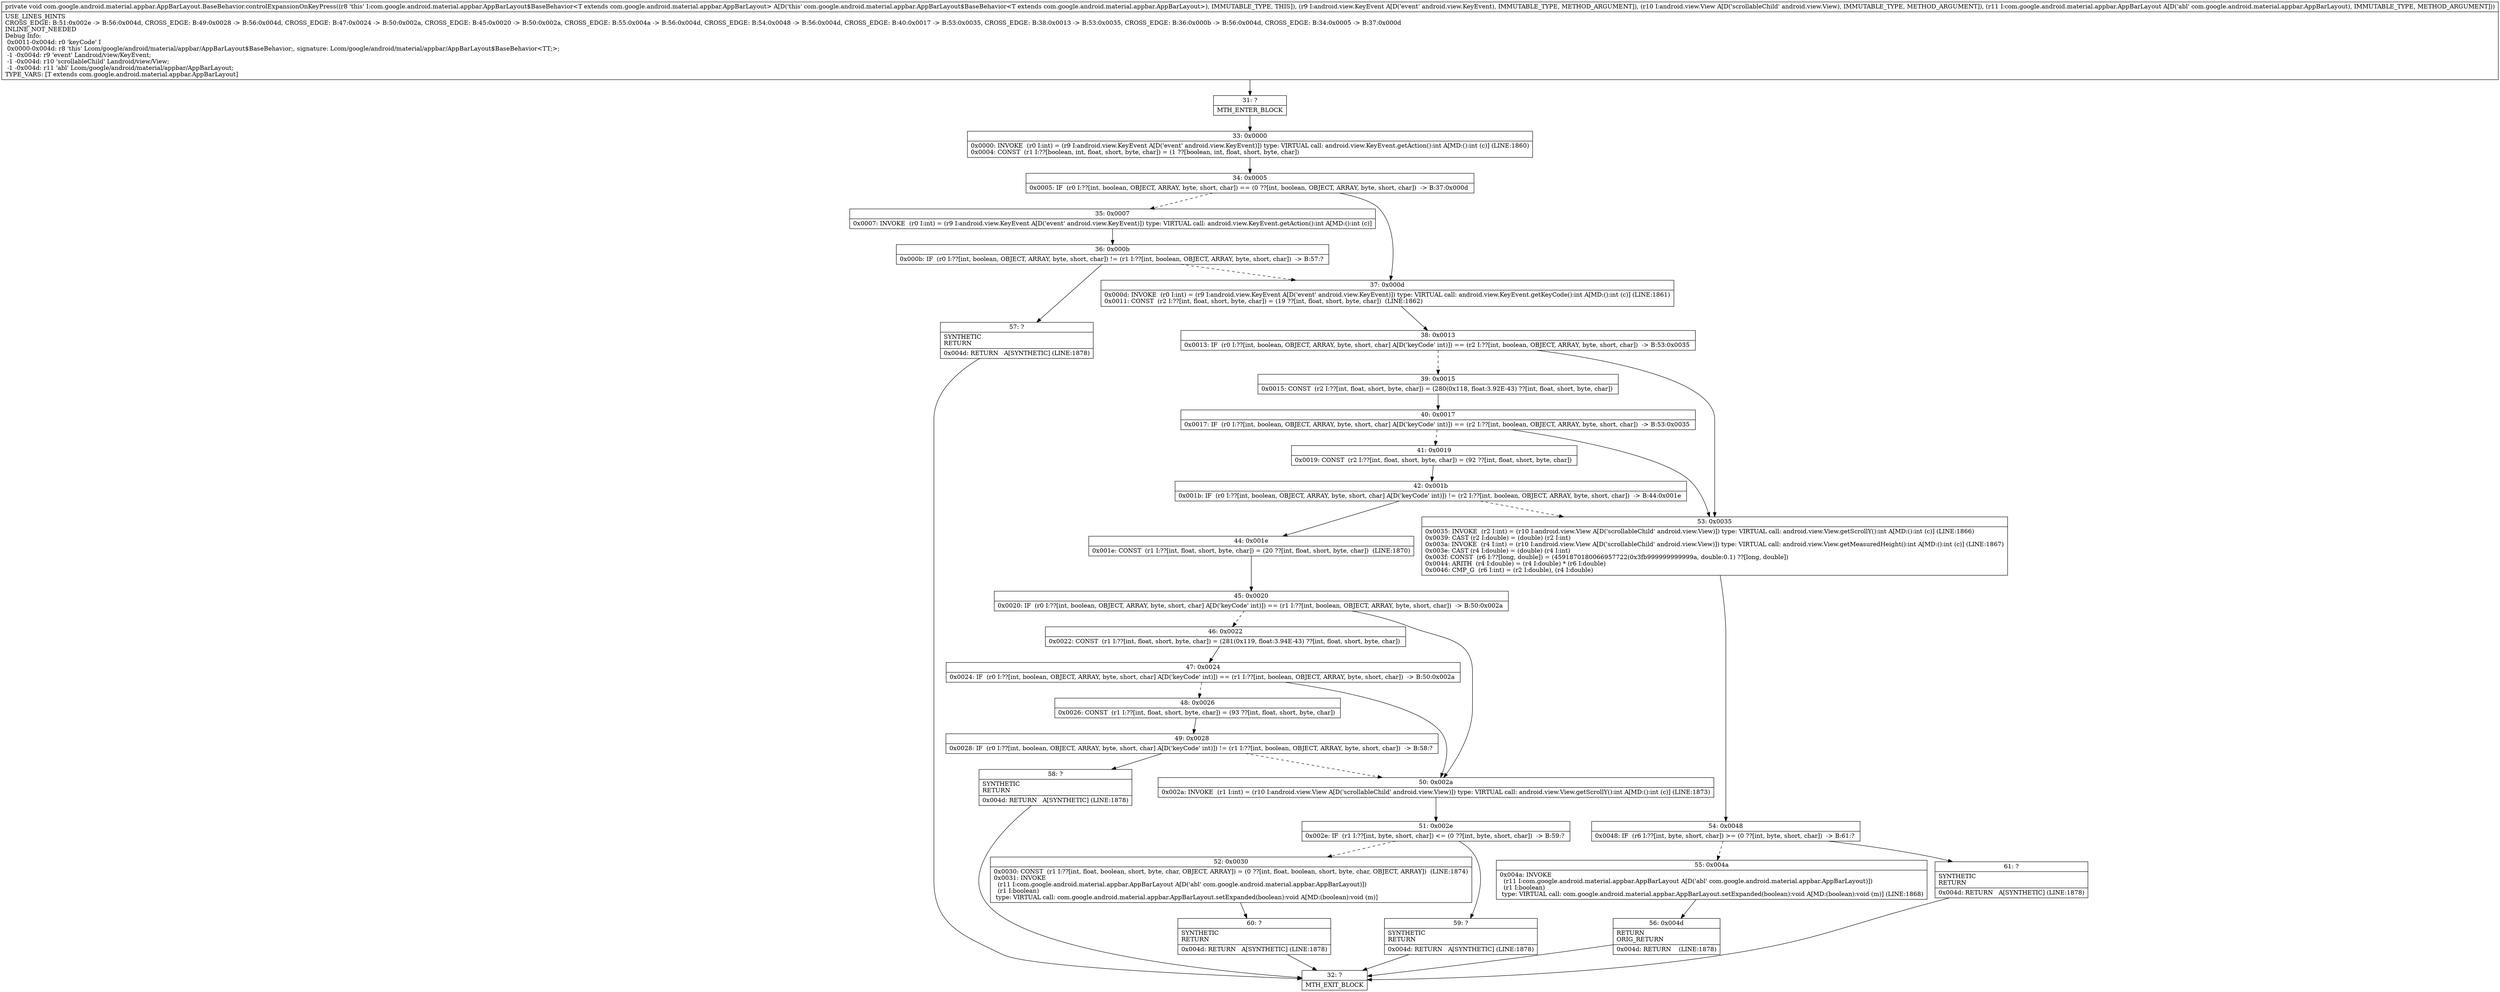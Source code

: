 digraph "CFG forcom.google.android.material.appbar.AppBarLayout.BaseBehavior.controlExpansionOnKeyPress(Landroid\/view\/KeyEvent;Landroid\/view\/View;Lcom\/google\/android\/material\/appbar\/AppBarLayout;)V" {
Node_31 [shape=record,label="{31\:\ ?|MTH_ENTER_BLOCK\l}"];
Node_33 [shape=record,label="{33\:\ 0x0000|0x0000: INVOKE  (r0 I:int) = (r9 I:android.view.KeyEvent A[D('event' android.view.KeyEvent)]) type: VIRTUAL call: android.view.KeyEvent.getAction():int A[MD:():int (c)] (LINE:1860)\l0x0004: CONST  (r1 I:??[boolean, int, float, short, byte, char]) = (1 ??[boolean, int, float, short, byte, char]) \l}"];
Node_34 [shape=record,label="{34\:\ 0x0005|0x0005: IF  (r0 I:??[int, boolean, OBJECT, ARRAY, byte, short, char]) == (0 ??[int, boolean, OBJECT, ARRAY, byte, short, char])  \-\> B:37:0x000d \l}"];
Node_35 [shape=record,label="{35\:\ 0x0007|0x0007: INVOKE  (r0 I:int) = (r9 I:android.view.KeyEvent A[D('event' android.view.KeyEvent)]) type: VIRTUAL call: android.view.KeyEvent.getAction():int A[MD:():int (c)]\l}"];
Node_36 [shape=record,label="{36\:\ 0x000b|0x000b: IF  (r0 I:??[int, boolean, OBJECT, ARRAY, byte, short, char]) != (r1 I:??[int, boolean, OBJECT, ARRAY, byte, short, char])  \-\> B:57:? \l}"];
Node_57 [shape=record,label="{57\:\ ?|SYNTHETIC\lRETURN\l|0x004d: RETURN   A[SYNTHETIC] (LINE:1878)\l}"];
Node_32 [shape=record,label="{32\:\ ?|MTH_EXIT_BLOCK\l}"];
Node_37 [shape=record,label="{37\:\ 0x000d|0x000d: INVOKE  (r0 I:int) = (r9 I:android.view.KeyEvent A[D('event' android.view.KeyEvent)]) type: VIRTUAL call: android.view.KeyEvent.getKeyCode():int A[MD:():int (c)] (LINE:1861)\l0x0011: CONST  (r2 I:??[int, float, short, byte, char]) = (19 ??[int, float, short, byte, char])  (LINE:1862)\l}"];
Node_38 [shape=record,label="{38\:\ 0x0013|0x0013: IF  (r0 I:??[int, boolean, OBJECT, ARRAY, byte, short, char] A[D('keyCode' int)]) == (r2 I:??[int, boolean, OBJECT, ARRAY, byte, short, char])  \-\> B:53:0x0035 \l}"];
Node_39 [shape=record,label="{39\:\ 0x0015|0x0015: CONST  (r2 I:??[int, float, short, byte, char]) = (280(0x118, float:3.92E\-43) ??[int, float, short, byte, char]) \l}"];
Node_40 [shape=record,label="{40\:\ 0x0017|0x0017: IF  (r0 I:??[int, boolean, OBJECT, ARRAY, byte, short, char] A[D('keyCode' int)]) == (r2 I:??[int, boolean, OBJECT, ARRAY, byte, short, char])  \-\> B:53:0x0035 \l}"];
Node_41 [shape=record,label="{41\:\ 0x0019|0x0019: CONST  (r2 I:??[int, float, short, byte, char]) = (92 ??[int, float, short, byte, char]) \l}"];
Node_42 [shape=record,label="{42\:\ 0x001b|0x001b: IF  (r0 I:??[int, boolean, OBJECT, ARRAY, byte, short, char] A[D('keyCode' int)]) != (r2 I:??[int, boolean, OBJECT, ARRAY, byte, short, char])  \-\> B:44:0x001e \l}"];
Node_44 [shape=record,label="{44\:\ 0x001e|0x001e: CONST  (r1 I:??[int, float, short, byte, char]) = (20 ??[int, float, short, byte, char])  (LINE:1870)\l}"];
Node_45 [shape=record,label="{45\:\ 0x0020|0x0020: IF  (r0 I:??[int, boolean, OBJECT, ARRAY, byte, short, char] A[D('keyCode' int)]) == (r1 I:??[int, boolean, OBJECT, ARRAY, byte, short, char])  \-\> B:50:0x002a \l}"];
Node_46 [shape=record,label="{46\:\ 0x0022|0x0022: CONST  (r1 I:??[int, float, short, byte, char]) = (281(0x119, float:3.94E\-43) ??[int, float, short, byte, char]) \l}"];
Node_47 [shape=record,label="{47\:\ 0x0024|0x0024: IF  (r0 I:??[int, boolean, OBJECT, ARRAY, byte, short, char] A[D('keyCode' int)]) == (r1 I:??[int, boolean, OBJECT, ARRAY, byte, short, char])  \-\> B:50:0x002a \l}"];
Node_48 [shape=record,label="{48\:\ 0x0026|0x0026: CONST  (r1 I:??[int, float, short, byte, char]) = (93 ??[int, float, short, byte, char]) \l}"];
Node_49 [shape=record,label="{49\:\ 0x0028|0x0028: IF  (r0 I:??[int, boolean, OBJECT, ARRAY, byte, short, char] A[D('keyCode' int)]) != (r1 I:??[int, boolean, OBJECT, ARRAY, byte, short, char])  \-\> B:58:? \l}"];
Node_58 [shape=record,label="{58\:\ ?|SYNTHETIC\lRETURN\l|0x004d: RETURN   A[SYNTHETIC] (LINE:1878)\l}"];
Node_50 [shape=record,label="{50\:\ 0x002a|0x002a: INVOKE  (r1 I:int) = (r10 I:android.view.View A[D('scrollableChild' android.view.View)]) type: VIRTUAL call: android.view.View.getScrollY():int A[MD:():int (c)] (LINE:1873)\l}"];
Node_51 [shape=record,label="{51\:\ 0x002e|0x002e: IF  (r1 I:??[int, byte, short, char]) \<= (0 ??[int, byte, short, char])  \-\> B:59:? \l}"];
Node_52 [shape=record,label="{52\:\ 0x0030|0x0030: CONST  (r1 I:??[int, float, boolean, short, byte, char, OBJECT, ARRAY]) = (0 ??[int, float, boolean, short, byte, char, OBJECT, ARRAY])  (LINE:1874)\l0x0031: INVOKE  \l  (r11 I:com.google.android.material.appbar.AppBarLayout A[D('abl' com.google.android.material.appbar.AppBarLayout)])\l  (r1 I:boolean)\l type: VIRTUAL call: com.google.android.material.appbar.AppBarLayout.setExpanded(boolean):void A[MD:(boolean):void (m)]\l}"];
Node_60 [shape=record,label="{60\:\ ?|SYNTHETIC\lRETURN\l|0x004d: RETURN   A[SYNTHETIC] (LINE:1878)\l}"];
Node_59 [shape=record,label="{59\:\ ?|SYNTHETIC\lRETURN\l|0x004d: RETURN   A[SYNTHETIC] (LINE:1878)\l}"];
Node_53 [shape=record,label="{53\:\ 0x0035|0x0035: INVOKE  (r2 I:int) = (r10 I:android.view.View A[D('scrollableChild' android.view.View)]) type: VIRTUAL call: android.view.View.getScrollY():int A[MD:():int (c)] (LINE:1866)\l0x0039: CAST (r2 I:double) = (double) (r2 I:int) \l0x003a: INVOKE  (r4 I:int) = (r10 I:android.view.View A[D('scrollableChild' android.view.View)]) type: VIRTUAL call: android.view.View.getMeasuredHeight():int A[MD:():int (c)] (LINE:1867)\l0x003e: CAST (r4 I:double) = (double) (r4 I:int) \l0x003f: CONST  (r6 I:??[long, double]) = (4591870180066957722(0x3fb999999999999a, double:0.1) ??[long, double]) \l0x0044: ARITH  (r4 I:double) = (r4 I:double) * (r6 I:double) \l0x0046: CMP_G  (r6 I:int) = (r2 I:double), (r4 I:double) \l}"];
Node_54 [shape=record,label="{54\:\ 0x0048|0x0048: IF  (r6 I:??[int, byte, short, char]) \>= (0 ??[int, byte, short, char])  \-\> B:61:? \l}"];
Node_55 [shape=record,label="{55\:\ 0x004a|0x004a: INVOKE  \l  (r11 I:com.google.android.material.appbar.AppBarLayout A[D('abl' com.google.android.material.appbar.AppBarLayout)])\l  (r1 I:boolean)\l type: VIRTUAL call: com.google.android.material.appbar.AppBarLayout.setExpanded(boolean):void A[MD:(boolean):void (m)] (LINE:1868)\l}"];
Node_56 [shape=record,label="{56\:\ 0x004d|RETURN\lORIG_RETURN\l|0x004d: RETURN    (LINE:1878)\l}"];
Node_61 [shape=record,label="{61\:\ ?|SYNTHETIC\lRETURN\l|0x004d: RETURN   A[SYNTHETIC] (LINE:1878)\l}"];
MethodNode[shape=record,label="{private void com.google.android.material.appbar.AppBarLayout.BaseBehavior.controlExpansionOnKeyPress((r8 'this' I:com.google.android.material.appbar.AppBarLayout$BaseBehavior\<T extends com.google.android.material.appbar.AppBarLayout\> A[D('this' com.google.android.material.appbar.AppBarLayout$BaseBehavior\<T extends com.google.android.material.appbar.AppBarLayout\>), IMMUTABLE_TYPE, THIS]), (r9 I:android.view.KeyEvent A[D('event' android.view.KeyEvent), IMMUTABLE_TYPE, METHOD_ARGUMENT]), (r10 I:android.view.View A[D('scrollableChild' android.view.View), IMMUTABLE_TYPE, METHOD_ARGUMENT]), (r11 I:com.google.android.material.appbar.AppBarLayout A[D('abl' com.google.android.material.appbar.AppBarLayout), IMMUTABLE_TYPE, METHOD_ARGUMENT]))  | USE_LINES_HINTS\lCROSS_EDGE: B:51:0x002e \-\> B:56:0x004d, CROSS_EDGE: B:49:0x0028 \-\> B:56:0x004d, CROSS_EDGE: B:47:0x0024 \-\> B:50:0x002a, CROSS_EDGE: B:45:0x0020 \-\> B:50:0x002a, CROSS_EDGE: B:55:0x004a \-\> B:56:0x004d, CROSS_EDGE: B:54:0x0048 \-\> B:56:0x004d, CROSS_EDGE: B:40:0x0017 \-\> B:53:0x0035, CROSS_EDGE: B:38:0x0013 \-\> B:53:0x0035, CROSS_EDGE: B:36:0x000b \-\> B:56:0x004d, CROSS_EDGE: B:34:0x0005 \-\> B:37:0x000d\lINLINE_NOT_NEEDED\lDebug Info:\l  0x0011\-0x004d: r0 'keyCode' I\l  0x0000\-0x004d: r8 'this' Lcom\/google\/android\/material\/appbar\/AppBarLayout$BaseBehavior;, signature: Lcom\/google\/android\/material\/appbar\/AppBarLayout$BaseBehavior\<TT;\>;\l  \-1 \-0x004d: r9 'event' Landroid\/view\/KeyEvent;\l  \-1 \-0x004d: r10 'scrollableChild' Landroid\/view\/View;\l  \-1 \-0x004d: r11 'abl' Lcom\/google\/android\/material\/appbar\/AppBarLayout;\lTYPE_VARS: [T extends com.google.android.material.appbar.AppBarLayout]\l}"];
MethodNode -> Node_31;Node_31 -> Node_33;
Node_33 -> Node_34;
Node_34 -> Node_35[style=dashed];
Node_34 -> Node_37;
Node_35 -> Node_36;
Node_36 -> Node_37[style=dashed];
Node_36 -> Node_57;
Node_57 -> Node_32;
Node_37 -> Node_38;
Node_38 -> Node_39[style=dashed];
Node_38 -> Node_53;
Node_39 -> Node_40;
Node_40 -> Node_41[style=dashed];
Node_40 -> Node_53;
Node_41 -> Node_42;
Node_42 -> Node_44;
Node_42 -> Node_53[style=dashed];
Node_44 -> Node_45;
Node_45 -> Node_46[style=dashed];
Node_45 -> Node_50;
Node_46 -> Node_47;
Node_47 -> Node_48[style=dashed];
Node_47 -> Node_50;
Node_48 -> Node_49;
Node_49 -> Node_50[style=dashed];
Node_49 -> Node_58;
Node_58 -> Node_32;
Node_50 -> Node_51;
Node_51 -> Node_52[style=dashed];
Node_51 -> Node_59;
Node_52 -> Node_60;
Node_60 -> Node_32;
Node_59 -> Node_32;
Node_53 -> Node_54;
Node_54 -> Node_55[style=dashed];
Node_54 -> Node_61;
Node_55 -> Node_56;
Node_56 -> Node_32;
Node_61 -> Node_32;
}

